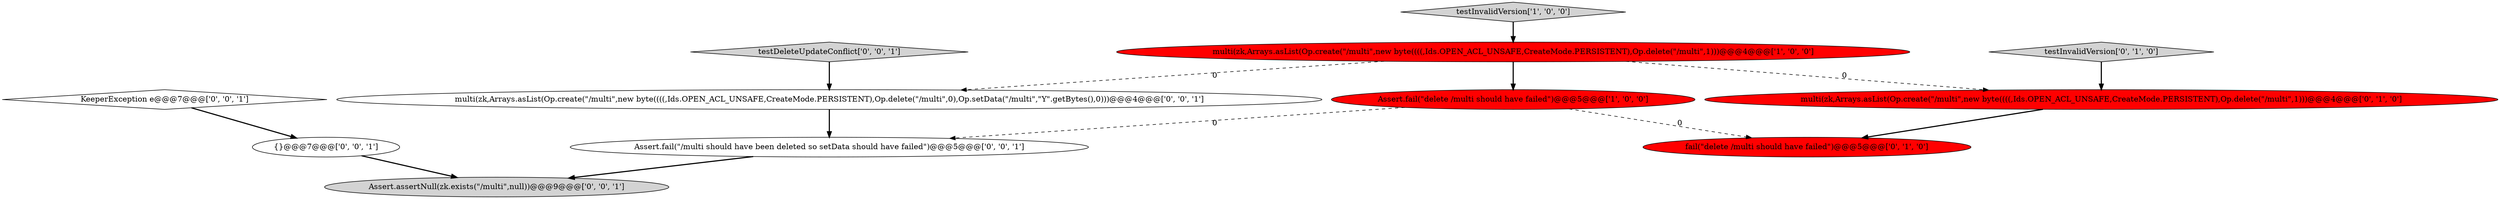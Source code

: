 digraph {
6 [style = filled, label = "Assert.fail(\"/multi should have been deleted so setData should have failed\")@@@5@@@['0', '0', '1']", fillcolor = white, shape = ellipse image = "AAA0AAABBB3BBB"];
0 [style = filled, label = "multi(zk,Arrays.asList(Op.create(\"/multi\",new byte((((,Ids.OPEN_ACL_UNSAFE,CreateMode.PERSISTENT),Op.delete(\"/multi\",1)))@@@4@@@['1', '0', '0']", fillcolor = red, shape = ellipse image = "AAA1AAABBB1BBB"];
5 [style = filled, label = "fail(\"delete /multi should have failed\")@@@5@@@['0', '1', '0']", fillcolor = red, shape = ellipse image = "AAA1AAABBB2BBB"];
7 [style = filled, label = "KeeperException e@@@7@@@['0', '0', '1']", fillcolor = white, shape = diamond image = "AAA0AAABBB3BBB"];
8 [style = filled, label = "{}@@@7@@@['0', '0', '1']", fillcolor = white, shape = ellipse image = "AAA0AAABBB3BBB"];
11 [style = filled, label = "Assert.assertNull(zk.exists(\"/multi\",null))@@@9@@@['0', '0', '1']", fillcolor = lightgray, shape = ellipse image = "AAA0AAABBB3BBB"];
9 [style = filled, label = "testDeleteUpdateConflict['0', '0', '1']", fillcolor = lightgray, shape = diamond image = "AAA0AAABBB3BBB"];
2 [style = filled, label = "testInvalidVersion['1', '0', '0']", fillcolor = lightgray, shape = diamond image = "AAA0AAABBB1BBB"];
3 [style = filled, label = "testInvalidVersion['0', '1', '0']", fillcolor = lightgray, shape = diamond image = "AAA0AAABBB2BBB"];
10 [style = filled, label = "multi(zk,Arrays.asList(Op.create(\"/multi\",new byte((((,Ids.OPEN_ACL_UNSAFE,CreateMode.PERSISTENT),Op.delete(\"/multi\",0),Op.setData(\"/multi\",\"Y\".getBytes(),0)))@@@4@@@['0', '0', '1']", fillcolor = white, shape = ellipse image = "AAA0AAABBB3BBB"];
4 [style = filled, label = "multi(zk,Arrays.asList(Op.create(\"/multi\",new byte((((,Ids.OPEN_ACL_UNSAFE,CreateMode.PERSISTENT),Op.delete(\"/multi\",1)))@@@4@@@['0', '1', '0']", fillcolor = red, shape = ellipse image = "AAA1AAABBB2BBB"];
1 [style = filled, label = "Assert.fail(\"delete /multi should have failed\")@@@5@@@['1', '0', '0']", fillcolor = red, shape = ellipse image = "AAA1AAABBB1BBB"];
2->0 [style = bold, label=""];
0->4 [style = dashed, label="0"];
1->5 [style = dashed, label="0"];
9->10 [style = bold, label=""];
0->10 [style = dashed, label="0"];
7->8 [style = bold, label=""];
8->11 [style = bold, label=""];
4->5 [style = bold, label=""];
10->6 [style = bold, label=""];
0->1 [style = bold, label=""];
3->4 [style = bold, label=""];
6->11 [style = bold, label=""];
1->6 [style = dashed, label="0"];
}
